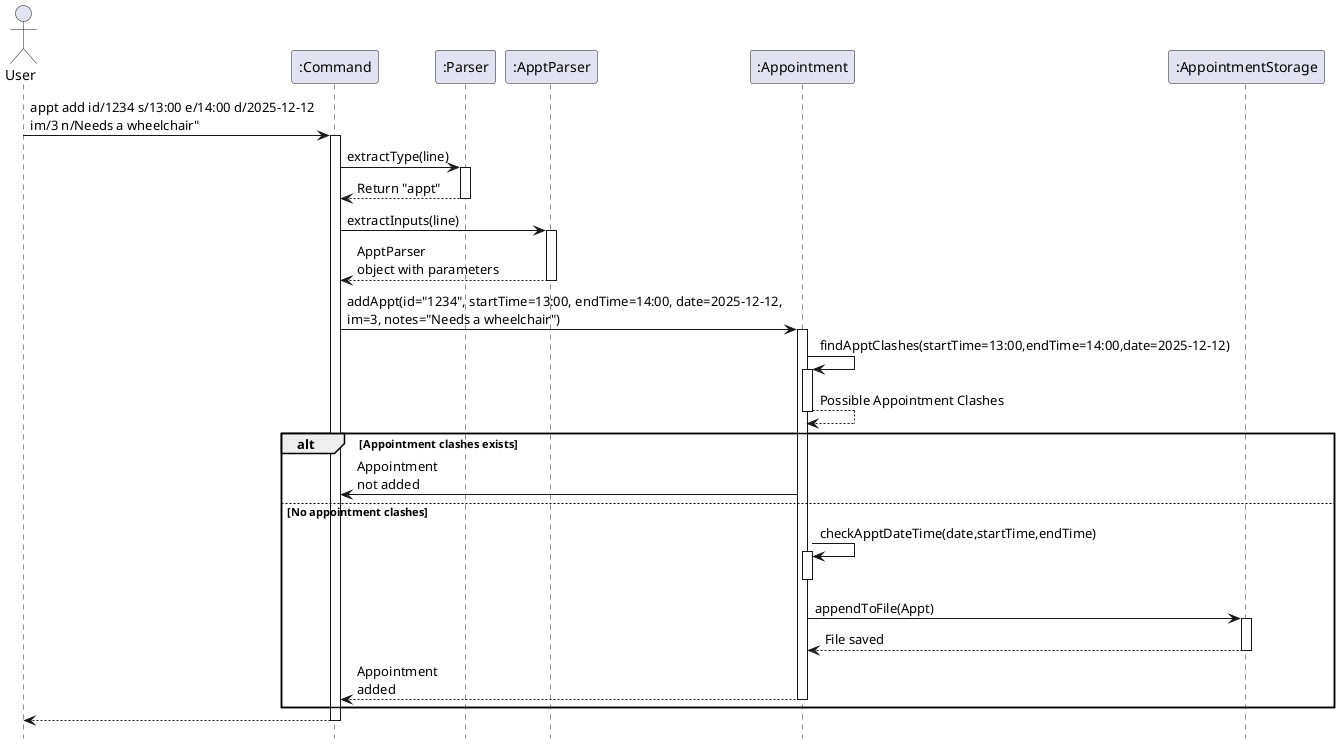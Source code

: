 @startuml

hide footbox
actor User
participant ":Command" as Command
participant ":Parser" as Parser
participant ":ApptParser" as ApptParser
participant ":Appointment" as Appt
participant ":AppointmentStorage" as Storage

User -> Command : appt add id/1234 s/13:00 e/14:00 d/2025-12-12 \nim/3 n/Needs a wheelchair"
activate Command
  Command -> Parser : extractType(line)

  activate Parser
    Parser --> Command : Return "appt"
  deactivate Parser

  Command -> ApptParser : extractInputs(line)

  activate ApptParser

    ApptParser --> Command : ApptParser \nobject with parameters
  deactivate ApptParser

  Command -> Appt : addAppt(id="1234", startTime=13:00, endTime=14:00, date=2025-12-12, \nim=3, notes="Needs a wheelchair")

  activate Appt

    Appt -> Appt: findApptClashes(startTime=13:00,endTime=14:00,date=2025-12-12)
    activate Appt
        Appt --> Appt: Possible Appointment Clashes
    deactivate Appt



    alt Appointment clashes exists
        Appt -> Command : Appointment \nnot added
    else No appointment clashes

        Appt -> Appt: checkApptDateTime(date,startTime,endTime)
        activate Appt
        deactivate Appt

        Appt -> Storage : appendToFile(Appt)
        activate Storage
            Storage --> Appt : File saved
        deactivate Storage

        Appt --> Command: Appointment \nadded
        deactivate Appt
    end




  Command --> User
deactivate Command
@enduml